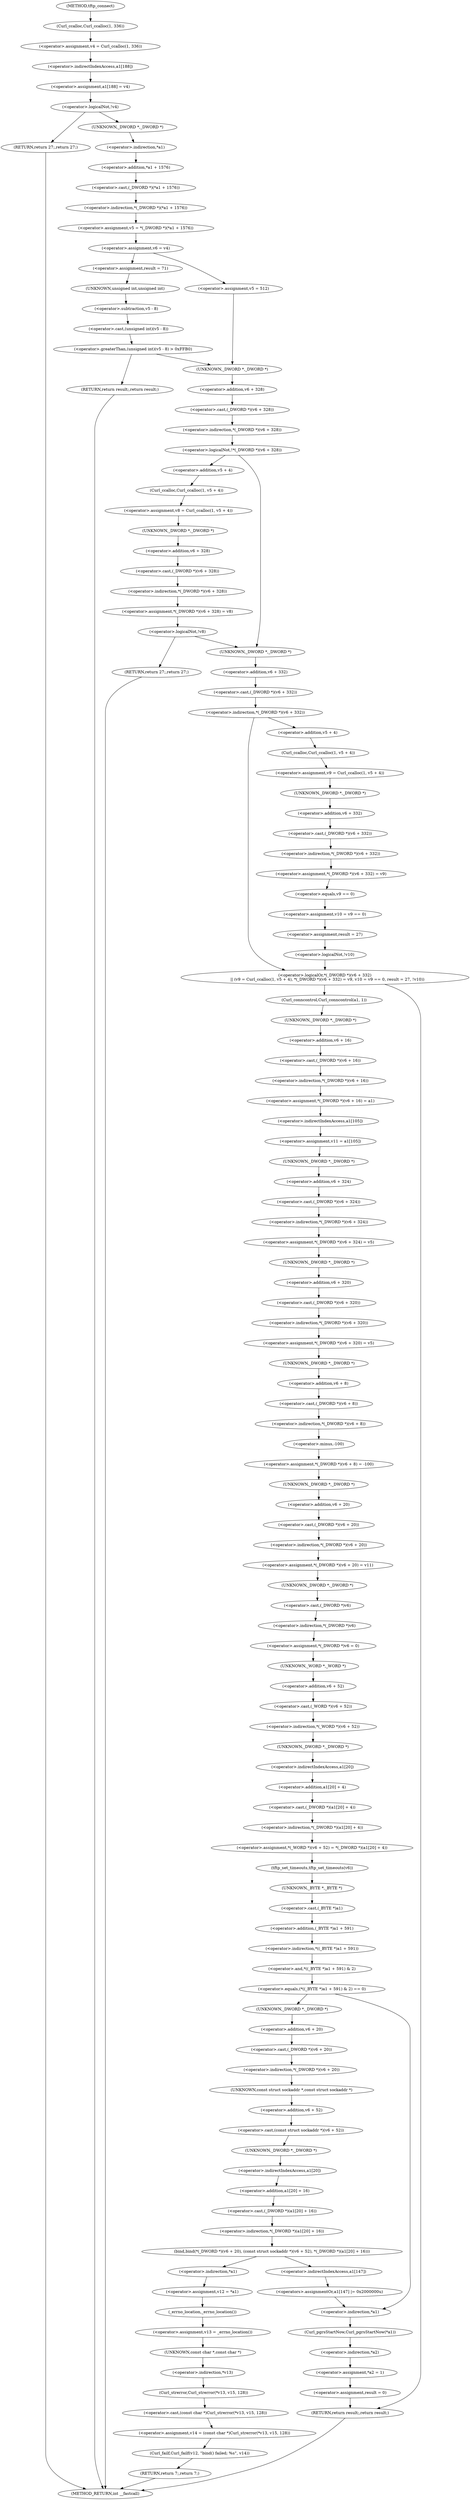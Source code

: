 digraph tftp_connect {  
"1000129" [label = "(<operator>.assignment,v4 = Curl_ccalloc(1, 336))" ]
"1000131" [label = "(Curl_ccalloc,Curl_ccalloc(1, 336))" ]
"1000134" [label = "(<operator>.assignment,a1[188] = v4)" ]
"1000135" [label = "(<operator>.indirectIndexAccess,a1[188])" ]
"1000140" [label = "(<operator>.logicalNot,!v4)" ]
"1000142" [label = "(RETURN,return 27;,return 27;)" ]
"1000144" [label = "(<operator>.assignment,v5 = *(_DWORD *)(*a1 + 1576))" ]
"1000146" [label = "(<operator>.indirection,*(_DWORD *)(*a1 + 1576))" ]
"1000147" [label = "(<operator>.cast,(_DWORD *)(*a1 + 1576))" ]
"1000148" [label = "(UNKNOWN,_DWORD *,_DWORD *)" ]
"1000149" [label = "(<operator>.addition,*a1 + 1576)" ]
"1000150" [label = "(<operator>.indirection,*a1)" ]
"1000153" [label = "(<operator>.assignment,v6 = v4)" ]
"1000159" [label = "(<operator>.assignment,result = 71)" ]
"1000163" [label = "(<operator>.greaterThan,(unsigned int)(v5 - 8) > 0xFFB0)" ]
"1000164" [label = "(<operator>.cast,(unsigned int)(v5 - 8))" ]
"1000165" [label = "(UNKNOWN,unsigned int,unsigned int)" ]
"1000166" [label = "(<operator>.subtraction,v5 - 8)" ]
"1000170" [label = "(RETURN,return result;,return result;)" ]
"1000174" [label = "(<operator>.assignment,v5 = 512)" ]
"1000178" [label = "(<operator>.logicalNot,!*(_DWORD *)(v6 + 328))" ]
"1000179" [label = "(<operator>.indirection,*(_DWORD *)(v6 + 328))" ]
"1000180" [label = "(<operator>.cast,(_DWORD *)(v6 + 328))" ]
"1000181" [label = "(UNKNOWN,_DWORD *,_DWORD *)" ]
"1000182" [label = "(<operator>.addition,v6 + 328)" ]
"1000186" [label = "(<operator>.assignment,v8 = Curl_ccalloc(1, v5 + 4))" ]
"1000188" [label = "(Curl_ccalloc,Curl_ccalloc(1, v5 + 4))" ]
"1000190" [label = "(<operator>.addition,v5 + 4)" ]
"1000193" [label = "(<operator>.assignment,*(_DWORD *)(v6 + 328) = v8)" ]
"1000194" [label = "(<operator>.indirection,*(_DWORD *)(v6 + 328))" ]
"1000195" [label = "(<operator>.cast,(_DWORD *)(v6 + 328))" ]
"1000196" [label = "(UNKNOWN,_DWORD *,_DWORD *)" ]
"1000197" [label = "(<operator>.addition,v6 + 328)" ]
"1000202" [label = "(<operator>.logicalNot,!v8)" ]
"1000204" [label = "(RETURN,return 27;,return 27;)" ]
"1000207" [label = "(<operator>.logicalOr,*(_DWORD *)(v6 + 332)\n    || (v9 = Curl_ccalloc(1, v5 + 4), *(_DWORD *)(v6 + 332) = v9, v10 = v9 == 0, result = 27, !v10))" ]
"1000208" [label = "(<operator>.indirection,*(_DWORD *)(v6 + 332))" ]
"1000209" [label = "(<operator>.cast,(_DWORD *)(v6 + 332))" ]
"1000210" [label = "(UNKNOWN,_DWORD *,_DWORD *)" ]
"1000211" [label = "(<operator>.addition,v6 + 332)" ]
"1000215" [label = "(<operator>.assignment,v9 = Curl_ccalloc(1, v5 + 4))" ]
"1000217" [label = "(Curl_ccalloc,Curl_ccalloc(1, v5 + 4))" ]
"1000219" [label = "(<operator>.addition,v5 + 4)" ]
"1000223" [label = "(<operator>.assignment,*(_DWORD *)(v6 + 332) = v9)" ]
"1000224" [label = "(<operator>.indirection,*(_DWORD *)(v6 + 332))" ]
"1000225" [label = "(<operator>.cast,(_DWORD *)(v6 + 332))" ]
"1000226" [label = "(UNKNOWN,_DWORD *,_DWORD *)" ]
"1000227" [label = "(<operator>.addition,v6 + 332)" ]
"1000232" [label = "(<operator>.assignment,v10 = v9 == 0)" ]
"1000234" [label = "(<operator>.equals,v9 == 0)" ]
"1000238" [label = "(<operator>.assignment,result = 27)" ]
"1000241" [label = "(<operator>.logicalNot,!v10)" ]
"1000244" [label = "(Curl_conncontrol,Curl_conncontrol(a1, 1))" ]
"1000247" [label = "(<operator>.assignment,*(_DWORD *)(v6 + 16) = a1)" ]
"1000248" [label = "(<operator>.indirection,*(_DWORD *)(v6 + 16))" ]
"1000249" [label = "(<operator>.cast,(_DWORD *)(v6 + 16))" ]
"1000250" [label = "(UNKNOWN,_DWORD *,_DWORD *)" ]
"1000251" [label = "(<operator>.addition,v6 + 16)" ]
"1000255" [label = "(<operator>.assignment,v11 = a1[105])" ]
"1000257" [label = "(<operator>.indirectIndexAccess,a1[105])" ]
"1000260" [label = "(<operator>.assignment,*(_DWORD *)(v6 + 324) = v5)" ]
"1000261" [label = "(<operator>.indirection,*(_DWORD *)(v6 + 324))" ]
"1000262" [label = "(<operator>.cast,(_DWORD *)(v6 + 324))" ]
"1000263" [label = "(UNKNOWN,_DWORD *,_DWORD *)" ]
"1000264" [label = "(<operator>.addition,v6 + 324)" ]
"1000268" [label = "(<operator>.assignment,*(_DWORD *)(v6 + 320) = v5)" ]
"1000269" [label = "(<operator>.indirection,*(_DWORD *)(v6 + 320))" ]
"1000270" [label = "(<operator>.cast,(_DWORD *)(v6 + 320))" ]
"1000271" [label = "(UNKNOWN,_DWORD *,_DWORD *)" ]
"1000272" [label = "(<operator>.addition,v6 + 320)" ]
"1000276" [label = "(<operator>.assignment,*(_DWORD *)(v6 + 8) = -100)" ]
"1000277" [label = "(<operator>.indirection,*(_DWORD *)(v6 + 8))" ]
"1000278" [label = "(<operator>.cast,(_DWORD *)(v6 + 8))" ]
"1000279" [label = "(UNKNOWN,_DWORD *,_DWORD *)" ]
"1000280" [label = "(<operator>.addition,v6 + 8)" ]
"1000283" [label = "(<operator>.minus,-100)" ]
"1000285" [label = "(<operator>.assignment,*(_DWORD *)(v6 + 20) = v11)" ]
"1000286" [label = "(<operator>.indirection,*(_DWORD *)(v6 + 20))" ]
"1000287" [label = "(<operator>.cast,(_DWORD *)(v6 + 20))" ]
"1000288" [label = "(UNKNOWN,_DWORD *,_DWORD *)" ]
"1000289" [label = "(<operator>.addition,v6 + 20)" ]
"1000293" [label = "(<operator>.assignment,*(_DWORD *)v6 = 0)" ]
"1000294" [label = "(<operator>.indirection,*(_DWORD *)v6)" ]
"1000295" [label = "(<operator>.cast,(_DWORD *)v6)" ]
"1000296" [label = "(UNKNOWN,_DWORD *,_DWORD *)" ]
"1000299" [label = "(<operator>.assignment,*(_WORD *)(v6 + 52) = *(_DWORD *)(a1[20] + 4))" ]
"1000300" [label = "(<operator>.indirection,*(_WORD *)(v6 + 52))" ]
"1000301" [label = "(<operator>.cast,(_WORD *)(v6 + 52))" ]
"1000302" [label = "(UNKNOWN,_WORD *,_WORD *)" ]
"1000303" [label = "(<operator>.addition,v6 + 52)" ]
"1000306" [label = "(<operator>.indirection,*(_DWORD *)(a1[20] + 4))" ]
"1000307" [label = "(<operator>.cast,(_DWORD *)(a1[20] + 4))" ]
"1000308" [label = "(UNKNOWN,_DWORD *,_DWORD *)" ]
"1000309" [label = "(<operator>.addition,a1[20] + 4)" ]
"1000310" [label = "(<operator>.indirectIndexAccess,a1[20])" ]
"1000314" [label = "(tftp_set_timeouts,tftp_set_timeouts(v6))" ]
"1000317" [label = "(<operator>.equals,(*((_BYTE *)a1 + 591) & 2) == 0)" ]
"1000318" [label = "(<operator>.and,*((_BYTE *)a1 + 591) & 2)" ]
"1000319" [label = "(<operator>.indirection,*((_BYTE *)a1 + 591))" ]
"1000320" [label = "(<operator>.addition,(_BYTE *)a1 + 591)" ]
"1000321" [label = "(<operator>.cast,(_BYTE *)a1)" ]
"1000322" [label = "(UNKNOWN,_BYTE *,_BYTE *)" ]
"1000329" [label = "(bind,bind(*(_DWORD *)(v6 + 20), (const struct sockaddr *)(v6 + 52), *(_DWORD *)(a1[20] + 16)))" ]
"1000330" [label = "(<operator>.indirection,*(_DWORD *)(v6 + 20))" ]
"1000331" [label = "(<operator>.cast,(_DWORD *)(v6 + 20))" ]
"1000332" [label = "(UNKNOWN,_DWORD *,_DWORD *)" ]
"1000333" [label = "(<operator>.addition,v6 + 20)" ]
"1000336" [label = "(<operator>.cast,(const struct sockaddr *)(v6 + 52))" ]
"1000337" [label = "(UNKNOWN,const struct sockaddr *,const struct sockaddr *)" ]
"1000338" [label = "(<operator>.addition,v6 + 52)" ]
"1000341" [label = "(<operator>.indirection,*(_DWORD *)(a1[20] + 16))" ]
"1000342" [label = "(<operator>.cast,(_DWORD *)(a1[20] + 16))" ]
"1000343" [label = "(UNKNOWN,_DWORD *,_DWORD *)" ]
"1000344" [label = "(<operator>.addition,a1[20] + 16)" ]
"1000345" [label = "(<operator>.indirectIndexAccess,a1[20])" ]
"1000350" [label = "(<operator>.assignment,v12 = *a1)" ]
"1000352" [label = "(<operator>.indirection,*a1)" ]
"1000354" [label = "(<operator>.assignment,v13 = _errno_location())" ]
"1000356" [label = "(_errno_location,_errno_location())" ]
"1000357" [label = "(<operator>.assignment,v14 = (const char *)Curl_strerror(*v13, v15, 128))" ]
"1000359" [label = "(<operator>.cast,(const char *)Curl_strerror(*v13, v15, 128))" ]
"1000360" [label = "(UNKNOWN,const char *,const char *)" ]
"1000361" [label = "(Curl_strerror,Curl_strerror(*v13, v15, 128))" ]
"1000362" [label = "(<operator>.indirection,*v13)" ]
"1000366" [label = "(Curl_failf,Curl_failf(v12, \"bind() failed; %s\", v14))" ]
"1000370" [label = "(RETURN,return 7;,return 7;)" ]
"1000372" [label = "(<operators>.assignmentOr,a1[147] |= 0x2000000u)" ]
"1000373" [label = "(<operator>.indirectIndexAccess,a1[147])" ]
"1000377" [label = "(Curl_pgrsStartNow,Curl_pgrsStartNow(*a1))" ]
"1000378" [label = "(<operator>.indirection,*a1)" ]
"1000380" [label = "(<operator>.assignment,*a2 = 1)" ]
"1000381" [label = "(<operator>.indirection,*a2)" ]
"1000384" [label = "(<operator>.assignment,result = 0)" ]
"1000387" [label = "(RETURN,return result;,return result;)" ]
"1000113" [label = "(METHOD,tftp_connect)" ]
"1000389" [label = "(METHOD_RETURN,int __fastcall)" ]
  "1000129" -> "1000135" 
  "1000131" -> "1000129" 
  "1000134" -> "1000140" 
  "1000135" -> "1000134" 
  "1000140" -> "1000142" 
  "1000140" -> "1000148" 
  "1000142" -> "1000389" 
  "1000144" -> "1000153" 
  "1000146" -> "1000144" 
  "1000147" -> "1000146" 
  "1000148" -> "1000150" 
  "1000149" -> "1000147" 
  "1000150" -> "1000149" 
  "1000153" -> "1000159" 
  "1000153" -> "1000174" 
  "1000159" -> "1000165" 
  "1000163" -> "1000181" 
  "1000163" -> "1000170" 
  "1000164" -> "1000163" 
  "1000165" -> "1000166" 
  "1000166" -> "1000164" 
  "1000170" -> "1000389" 
  "1000174" -> "1000181" 
  "1000178" -> "1000210" 
  "1000178" -> "1000190" 
  "1000179" -> "1000178" 
  "1000180" -> "1000179" 
  "1000181" -> "1000182" 
  "1000182" -> "1000180" 
  "1000186" -> "1000196" 
  "1000188" -> "1000186" 
  "1000190" -> "1000188" 
  "1000193" -> "1000202" 
  "1000194" -> "1000193" 
  "1000195" -> "1000194" 
  "1000196" -> "1000197" 
  "1000197" -> "1000195" 
  "1000202" -> "1000210" 
  "1000202" -> "1000204" 
  "1000204" -> "1000389" 
  "1000207" -> "1000244" 
  "1000207" -> "1000387" 
  "1000208" -> "1000207" 
  "1000208" -> "1000219" 
  "1000209" -> "1000208" 
  "1000210" -> "1000211" 
  "1000211" -> "1000209" 
  "1000215" -> "1000226" 
  "1000217" -> "1000215" 
  "1000219" -> "1000217" 
  "1000223" -> "1000234" 
  "1000224" -> "1000223" 
  "1000225" -> "1000224" 
  "1000226" -> "1000227" 
  "1000227" -> "1000225" 
  "1000232" -> "1000238" 
  "1000234" -> "1000232" 
  "1000238" -> "1000241" 
  "1000241" -> "1000207" 
  "1000244" -> "1000250" 
  "1000247" -> "1000257" 
  "1000248" -> "1000247" 
  "1000249" -> "1000248" 
  "1000250" -> "1000251" 
  "1000251" -> "1000249" 
  "1000255" -> "1000263" 
  "1000257" -> "1000255" 
  "1000260" -> "1000271" 
  "1000261" -> "1000260" 
  "1000262" -> "1000261" 
  "1000263" -> "1000264" 
  "1000264" -> "1000262" 
  "1000268" -> "1000279" 
  "1000269" -> "1000268" 
  "1000270" -> "1000269" 
  "1000271" -> "1000272" 
  "1000272" -> "1000270" 
  "1000276" -> "1000288" 
  "1000277" -> "1000283" 
  "1000278" -> "1000277" 
  "1000279" -> "1000280" 
  "1000280" -> "1000278" 
  "1000283" -> "1000276" 
  "1000285" -> "1000296" 
  "1000286" -> "1000285" 
  "1000287" -> "1000286" 
  "1000288" -> "1000289" 
  "1000289" -> "1000287" 
  "1000293" -> "1000302" 
  "1000294" -> "1000293" 
  "1000295" -> "1000294" 
  "1000296" -> "1000295" 
  "1000299" -> "1000314" 
  "1000300" -> "1000308" 
  "1000301" -> "1000300" 
  "1000302" -> "1000303" 
  "1000303" -> "1000301" 
  "1000306" -> "1000299" 
  "1000307" -> "1000306" 
  "1000308" -> "1000310" 
  "1000309" -> "1000307" 
  "1000310" -> "1000309" 
  "1000314" -> "1000322" 
  "1000317" -> "1000332" 
  "1000317" -> "1000378" 
  "1000318" -> "1000317" 
  "1000319" -> "1000318" 
  "1000320" -> "1000319" 
  "1000321" -> "1000320" 
  "1000322" -> "1000321" 
  "1000329" -> "1000352" 
  "1000329" -> "1000373" 
  "1000330" -> "1000337" 
  "1000331" -> "1000330" 
  "1000332" -> "1000333" 
  "1000333" -> "1000331" 
  "1000336" -> "1000343" 
  "1000337" -> "1000338" 
  "1000338" -> "1000336" 
  "1000341" -> "1000329" 
  "1000342" -> "1000341" 
  "1000343" -> "1000345" 
  "1000344" -> "1000342" 
  "1000345" -> "1000344" 
  "1000350" -> "1000356" 
  "1000352" -> "1000350" 
  "1000354" -> "1000360" 
  "1000356" -> "1000354" 
  "1000357" -> "1000366" 
  "1000359" -> "1000357" 
  "1000360" -> "1000362" 
  "1000361" -> "1000359" 
  "1000362" -> "1000361" 
  "1000366" -> "1000370" 
  "1000370" -> "1000389" 
  "1000372" -> "1000378" 
  "1000373" -> "1000372" 
  "1000377" -> "1000381" 
  "1000378" -> "1000377" 
  "1000380" -> "1000384" 
  "1000381" -> "1000380" 
  "1000384" -> "1000387" 
  "1000387" -> "1000389" 
  "1000113" -> "1000131" 
}
